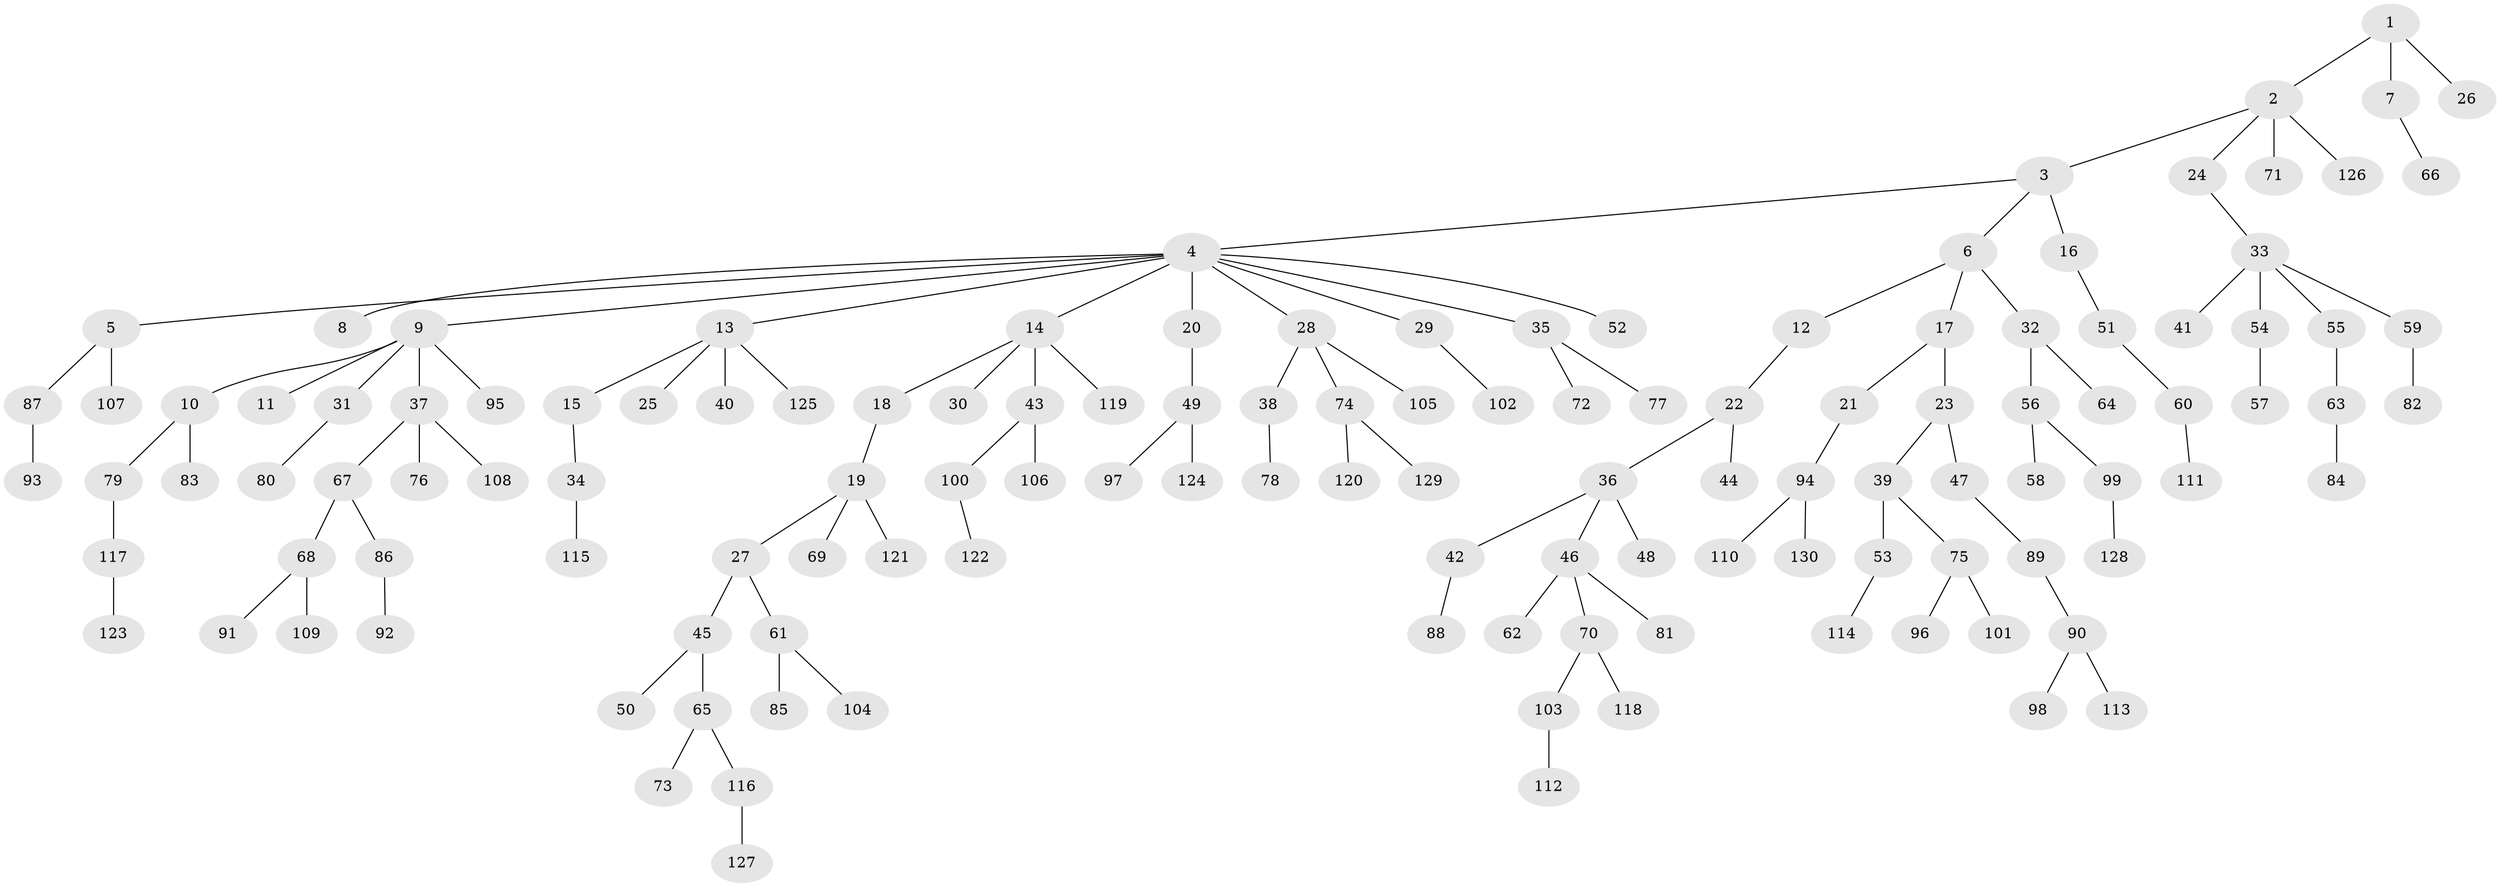 // coarse degree distribution, {3: 0.1348314606741573, 4: 0.06741573033707865, 14: 0.011235955056179775, 5: 0.0449438202247191, 1: 0.5617977528089888, 2: 0.1797752808988764}
// Generated by graph-tools (version 1.1) at 2025/42/03/06/25 10:42:02]
// undirected, 130 vertices, 129 edges
graph export_dot {
graph [start="1"]
  node [color=gray90,style=filled];
  1;
  2;
  3;
  4;
  5;
  6;
  7;
  8;
  9;
  10;
  11;
  12;
  13;
  14;
  15;
  16;
  17;
  18;
  19;
  20;
  21;
  22;
  23;
  24;
  25;
  26;
  27;
  28;
  29;
  30;
  31;
  32;
  33;
  34;
  35;
  36;
  37;
  38;
  39;
  40;
  41;
  42;
  43;
  44;
  45;
  46;
  47;
  48;
  49;
  50;
  51;
  52;
  53;
  54;
  55;
  56;
  57;
  58;
  59;
  60;
  61;
  62;
  63;
  64;
  65;
  66;
  67;
  68;
  69;
  70;
  71;
  72;
  73;
  74;
  75;
  76;
  77;
  78;
  79;
  80;
  81;
  82;
  83;
  84;
  85;
  86;
  87;
  88;
  89;
  90;
  91;
  92;
  93;
  94;
  95;
  96;
  97;
  98;
  99;
  100;
  101;
  102;
  103;
  104;
  105;
  106;
  107;
  108;
  109;
  110;
  111;
  112;
  113;
  114;
  115;
  116;
  117;
  118;
  119;
  120;
  121;
  122;
  123;
  124;
  125;
  126;
  127;
  128;
  129;
  130;
  1 -- 2;
  1 -- 7;
  1 -- 26;
  2 -- 3;
  2 -- 24;
  2 -- 71;
  2 -- 126;
  3 -- 4;
  3 -- 6;
  3 -- 16;
  4 -- 5;
  4 -- 8;
  4 -- 9;
  4 -- 13;
  4 -- 14;
  4 -- 20;
  4 -- 28;
  4 -- 29;
  4 -- 35;
  4 -- 52;
  5 -- 87;
  5 -- 107;
  6 -- 12;
  6 -- 17;
  6 -- 32;
  7 -- 66;
  9 -- 10;
  9 -- 11;
  9 -- 31;
  9 -- 37;
  9 -- 95;
  10 -- 79;
  10 -- 83;
  12 -- 22;
  13 -- 15;
  13 -- 25;
  13 -- 40;
  13 -- 125;
  14 -- 18;
  14 -- 30;
  14 -- 43;
  14 -- 119;
  15 -- 34;
  16 -- 51;
  17 -- 21;
  17 -- 23;
  18 -- 19;
  19 -- 27;
  19 -- 69;
  19 -- 121;
  20 -- 49;
  21 -- 94;
  22 -- 36;
  22 -- 44;
  23 -- 39;
  23 -- 47;
  24 -- 33;
  27 -- 45;
  27 -- 61;
  28 -- 38;
  28 -- 74;
  28 -- 105;
  29 -- 102;
  31 -- 80;
  32 -- 56;
  32 -- 64;
  33 -- 41;
  33 -- 54;
  33 -- 55;
  33 -- 59;
  34 -- 115;
  35 -- 72;
  35 -- 77;
  36 -- 42;
  36 -- 46;
  36 -- 48;
  37 -- 67;
  37 -- 76;
  37 -- 108;
  38 -- 78;
  39 -- 53;
  39 -- 75;
  42 -- 88;
  43 -- 100;
  43 -- 106;
  45 -- 50;
  45 -- 65;
  46 -- 62;
  46 -- 70;
  46 -- 81;
  47 -- 89;
  49 -- 97;
  49 -- 124;
  51 -- 60;
  53 -- 114;
  54 -- 57;
  55 -- 63;
  56 -- 58;
  56 -- 99;
  59 -- 82;
  60 -- 111;
  61 -- 85;
  61 -- 104;
  63 -- 84;
  65 -- 73;
  65 -- 116;
  67 -- 68;
  67 -- 86;
  68 -- 91;
  68 -- 109;
  70 -- 103;
  70 -- 118;
  74 -- 120;
  74 -- 129;
  75 -- 96;
  75 -- 101;
  79 -- 117;
  86 -- 92;
  87 -- 93;
  89 -- 90;
  90 -- 98;
  90 -- 113;
  94 -- 110;
  94 -- 130;
  99 -- 128;
  100 -- 122;
  103 -- 112;
  116 -- 127;
  117 -- 123;
}
